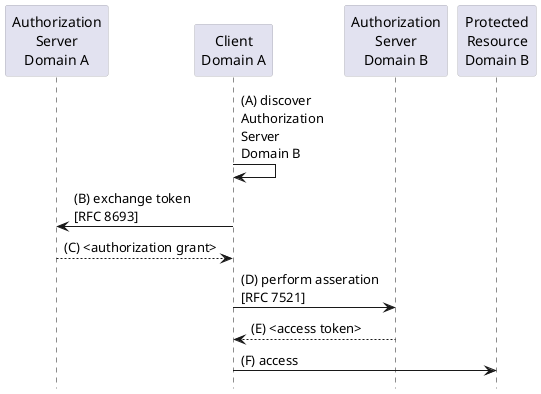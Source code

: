 @startuml "identity-chaining-flow"
hide footbox
skinparam {
    sequenceParticipantBorderThickness 0
}

participant ASa as "Authorization\nServer\nDomain A"
participant client as "Client\nDomain A"
participant ASb as "Authorization\nServer\nDomain B"
participant pr as "Protected\nResource\nDomain B"

client -> client: (A) discover\nAuthorization\nServer\nDomain B

client -> ASa: (B) exchange token\n[RFC 8693]
return (C) <authorization grant>

client -> ASb: (D) perform asseration\n[RFC 7521]
return (E) <access token>

client -> pr: (F) access



@enduml